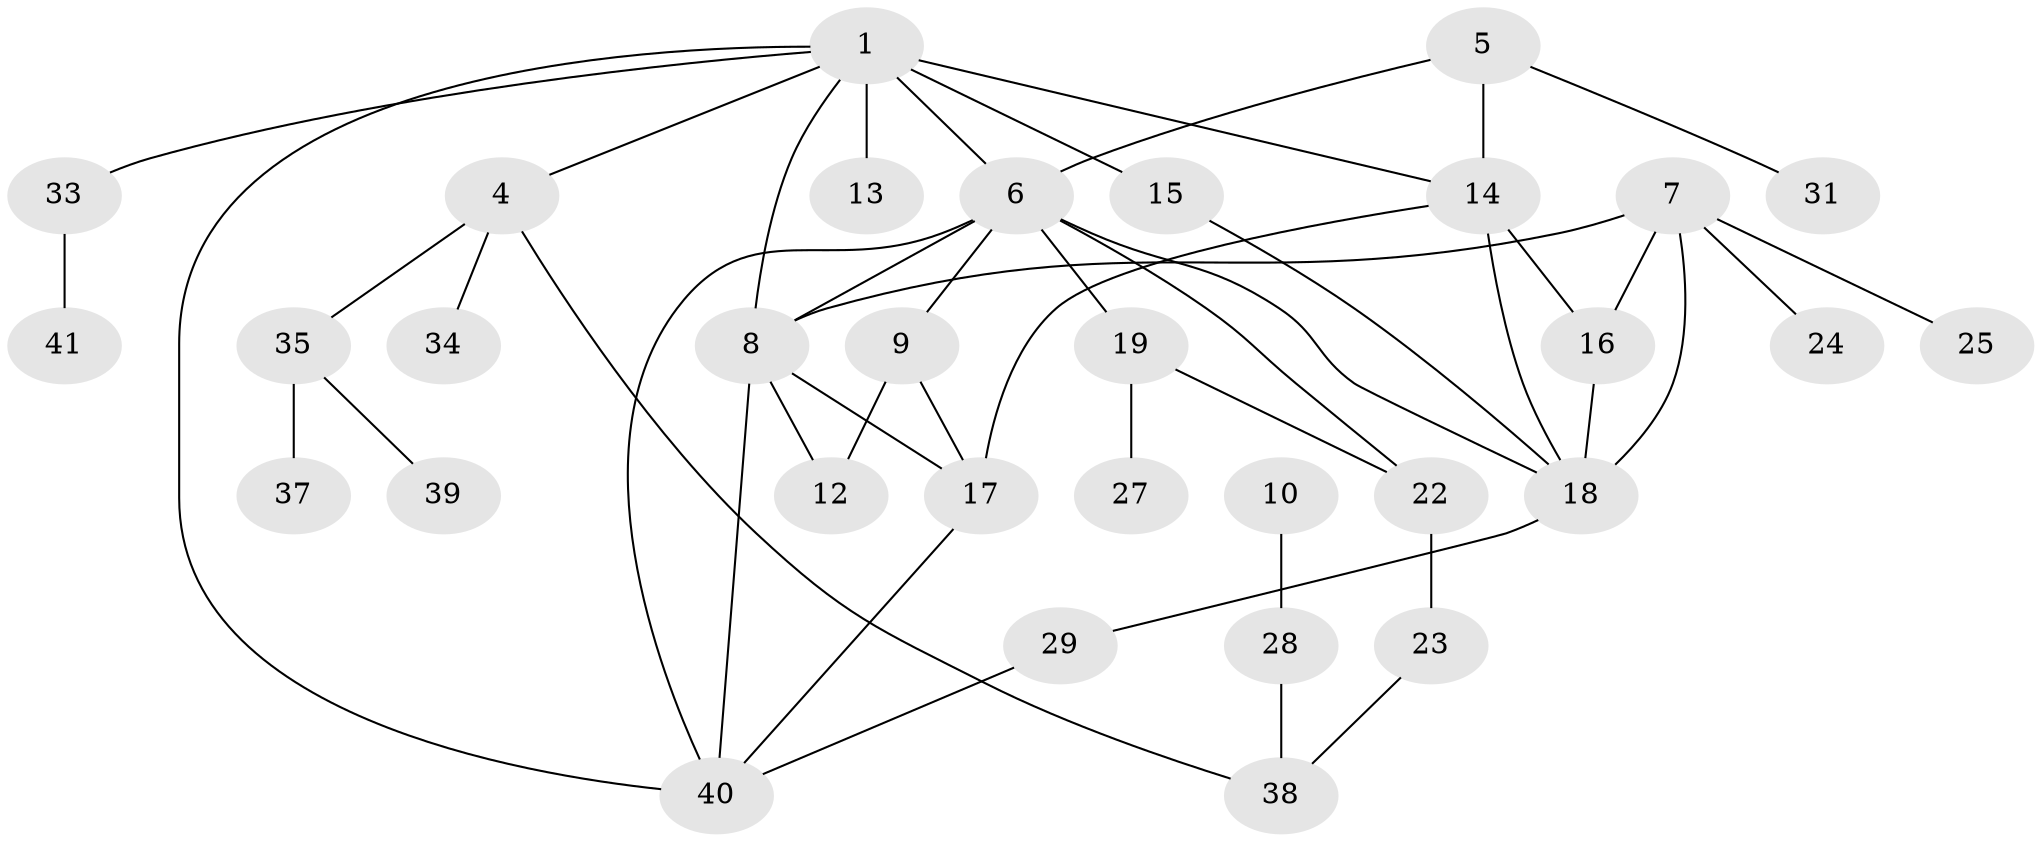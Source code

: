 // original degree distribution, {4: 0.12345679012345678, 0: 0.1111111111111111, 3: 0.2839506172839506, 2: 0.16049382716049382, 6: 0.037037037037037035, 1: 0.2716049382716049, 5: 0.012345679012345678}
// Generated by graph-tools (version 1.1) at 2025/48/03/04/25 22:48:14]
// undirected, 32 vertices, 47 edges
graph export_dot {
  node [color=gray90,style=filled];
  1;
  4;
  5;
  6;
  7;
  8;
  9;
  10;
  12;
  13;
  14;
  15;
  16;
  17;
  18;
  19;
  22;
  23;
  24;
  25;
  27;
  28;
  29;
  31;
  33;
  34;
  35;
  37;
  38;
  39;
  40;
  41;
  1 -- 4 [weight=1.0];
  1 -- 6 [weight=1.0];
  1 -- 8 [weight=2.0];
  1 -- 13 [weight=2.0];
  1 -- 14 [weight=1.0];
  1 -- 15 [weight=2.0];
  1 -- 33 [weight=1.0];
  1 -- 40 [weight=1.0];
  4 -- 34 [weight=1.0];
  4 -- 35 [weight=1.0];
  4 -- 38 [weight=1.0];
  5 -- 6 [weight=1.0];
  5 -- 14 [weight=1.0];
  5 -- 31 [weight=1.0];
  6 -- 8 [weight=1.0];
  6 -- 9 [weight=1.0];
  6 -- 18 [weight=1.0];
  6 -- 19 [weight=1.0];
  6 -- 22 [weight=1.0];
  6 -- 40 [weight=1.0];
  7 -- 8 [weight=1.0];
  7 -- 16 [weight=1.0];
  7 -- 18 [weight=1.0];
  7 -- 24 [weight=1.0];
  7 -- 25 [weight=1.0];
  8 -- 12 [weight=1.0];
  8 -- 17 [weight=1.0];
  8 -- 40 [weight=1.0];
  9 -- 12 [weight=1.0];
  9 -- 17 [weight=1.0];
  10 -- 28 [weight=1.0];
  14 -- 16 [weight=1.0];
  14 -- 17 [weight=1.0];
  14 -- 18 [weight=2.0];
  15 -- 18 [weight=1.0];
  16 -- 18 [weight=1.0];
  17 -- 40 [weight=1.0];
  18 -- 29 [weight=1.0];
  19 -- 22 [weight=1.0];
  19 -- 27 [weight=1.0];
  22 -- 23 [weight=1.0];
  23 -- 38 [weight=1.0];
  28 -- 38 [weight=1.0];
  29 -- 40 [weight=1.0];
  33 -- 41 [weight=1.0];
  35 -- 37 [weight=1.0];
  35 -- 39 [weight=1.0];
}
